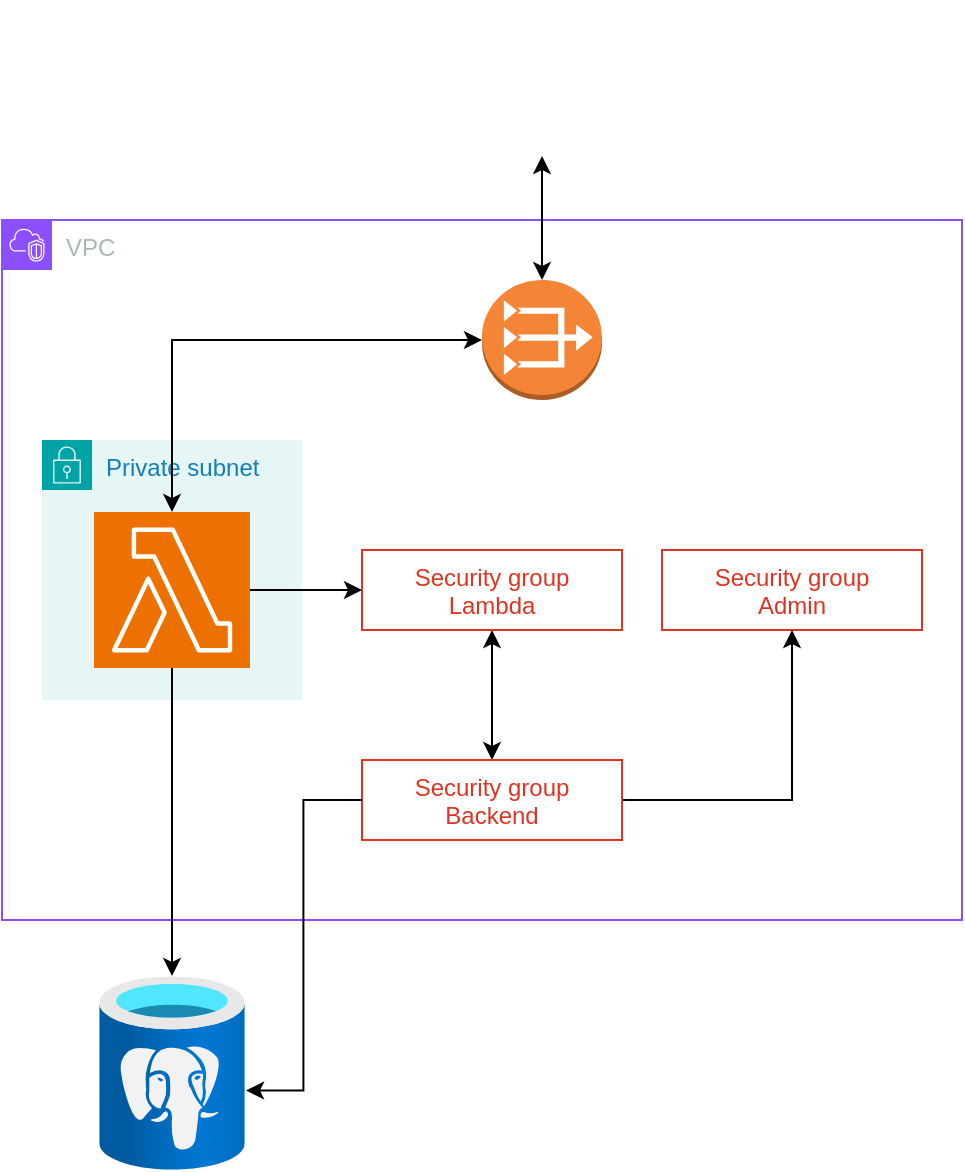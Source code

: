 <mxfile version="28.0.4">
  <diagram name="Página-1" id="Do6CwwoS5lAHycvBRSP7">
    <mxGraphModel dx="1042" dy="527" grid="1" gridSize="10" guides="1" tooltips="1" connect="1" arrows="1" fold="1" page="1" pageScale="1" pageWidth="827" pageHeight="1169" math="0" shadow="0">
      <root>
        <mxCell id="0" />
        <mxCell id="1" parent="0" />
        <mxCell id="8XK25_7-PPXwvnAfFsZI-1" value="VPC" style="points=[[0,0],[0.25,0],[0.5,0],[0.75,0],[1,0],[1,0.25],[1,0.5],[1,0.75],[1,1],[0.75,1],[0.5,1],[0.25,1],[0,1],[0,0.75],[0,0.5],[0,0.25]];outlineConnect=0;gradientColor=none;html=1;whiteSpace=wrap;fontSize=12;fontStyle=0;container=1;pointerEvents=0;collapsible=0;recursiveResize=0;shape=mxgraph.aws4.group;grIcon=mxgraph.aws4.group_vpc2;strokeColor=#8C4FFF;fillColor=none;verticalAlign=top;align=left;spacingLeft=30;fontColor=#AAB7B8;dashed=0;" vertex="1" parent="1">
          <mxGeometry x="100" y="110" width="480" height="350" as="geometry" />
        </mxCell>
        <mxCell id="8XK25_7-PPXwvnAfFsZI-2" value="Private subnet" style="points=[[0,0],[0.25,0],[0.5,0],[0.75,0],[1,0],[1,0.25],[1,0.5],[1,0.75],[1,1],[0.75,1],[0.5,1],[0.25,1],[0,1],[0,0.75],[0,0.5],[0,0.25]];outlineConnect=0;gradientColor=none;html=1;whiteSpace=wrap;fontSize=12;fontStyle=0;container=1;pointerEvents=0;collapsible=0;recursiveResize=0;shape=mxgraph.aws4.group;grIcon=mxgraph.aws4.group_security_group;grStroke=0;strokeColor=#00A4A6;fillColor=#E6F6F7;verticalAlign=top;align=left;spacingLeft=30;fontColor=#147EBA;dashed=0;" vertex="1" parent="8XK25_7-PPXwvnAfFsZI-1">
          <mxGeometry x="20" y="110" width="130" height="130" as="geometry" />
        </mxCell>
        <mxCell id="8XK25_7-PPXwvnAfFsZI-14" value="" style="sketch=0;points=[[0,0,0],[0.25,0,0],[0.5,0,0],[0.75,0,0],[1,0,0],[0,1,0],[0.25,1,0],[0.5,1,0],[0.75,1,0],[1,1,0],[0,0.25,0],[0,0.5,0],[0,0.75,0],[1,0.25,0],[1,0.5,0],[1,0.75,0]];outlineConnect=0;fontColor=#232F3E;fillColor=#ED7100;strokeColor=#ffffff;dashed=0;verticalLabelPosition=bottom;verticalAlign=top;align=center;html=1;fontSize=12;fontStyle=0;aspect=fixed;shape=mxgraph.aws4.resourceIcon;resIcon=mxgraph.aws4.lambda;" vertex="1" parent="8XK25_7-PPXwvnAfFsZI-2">
          <mxGeometry x="26" y="36" width="78" height="78" as="geometry" />
        </mxCell>
        <mxCell id="8XK25_7-PPXwvnAfFsZI-25" style="edgeStyle=orthogonalEdgeStyle;rounded=0;orthogonalLoop=1;jettySize=auto;html=1;startArrow=classic;startFill=1;" edge="1" parent="8XK25_7-PPXwvnAfFsZI-1" source="8XK25_7-PPXwvnAfFsZI-18" target="8XK25_7-PPXwvnAfFsZI-14">
          <mxGeometry relative="1" as="geometry" />
        </mxCell>
        <mxCell id="8XK25_7-PPXwvnAfFsZI-18" value="" style="outlineConnect=0;dashed=0;verticalLabelPosition=bottom;verticalAlign=top;align=center;html=1;shape=mxgraph.aws3.vpc_nat_gateway;fillColor=#F58536;gradientColor=none;" vertex="1" parent="8XK25_7-PPXwvnAfFsZI-1">
          <mxGeometry x="240" y="30" width="60" height="60" as="geometry" />
        </mxCell>
        <mxCell id="8XK25_7-PPXwvnAfFsZI-4" value="Security group&lt;br&gt;Admin" style="fillColor=none;strokeColor=#DD3522;verticalAlign=top;fontStyle=0;fontColor=#DD3522;whiteSpace=wrap;html=1;" vertex="1" parent="8XK25_7-PPXwvnAfFsZI-1">
          <mxGeometry x="330" y="165" width="130" height="40" as="geometry" />
        </mxCell>
        <mxCell id="8XK25_7-PPXwvnAfFsZI-12" style="edgeStyle=orthogonalEdgeStyle;rounded=0;orthogonalLoop=1;jettySize=auto;html=1;entryX=0.5;entryY=1;entryDx=0;entryDy=0;" edge="1" parent="8XK25_7-PPXwvnAfFsZI-1" source="8XK25_7-PPXwvnAfFsZI-5" target="8XK25_7-PPXwvnAfFsZI-4">
          <mxGeometry relative="1" as="geometry" />
        </mxCell>
        <mxCell id="8XK25_7-PPXwvnAfFsZI-27" style="edgeStyle=orthogonalEdgeStyle;rounded=0;orthogonalLoop=1;jettySize=auto;html=1;entryX=0.5;entryY=1;entryDx=0;entryDy=0;startArrow=classic;startFill=1;" edge="1" parent="8XK25_7-PPXwvnAfFsZI-1" source="8XK25_7-PPXwvnAfFsZI-5" target="8XK25_7-PPXwvnAfFsZI-6">
          <mxGeometry relative="1" as="geometry" />
        </mxCell>
        <mxCell id="8XK25_7-PPXwvnAfFsZI-5" value="Security group&lt;br&gt;Backend" style="fillColor=none;strokeColor=#DD3522;verticalAlign=top;fontStyle=0;fontColor=#DD3522;whiteSpace=wrap;html=1;" vertex="1" parent="8XK25_7-PPXwvnAfFsZI-1">
          <mxGeometry x="180" y="270" width="130" height="40" as="geometry" />
        </mxCell>
        <mxCell id="8XK25_7-PPXwvnAfFsZI-6" value="Security group&lt;br&gt;Lambda" style="fillColor=none;strokeColor=#DD3522;verticalAlign=top;fontStyle=0;fontColor=#DD3522;whiteSpace=wrap;html=1;" vertex="1" parent="8XK25_7-PPXwvnAfFsZI-1">
          <mxGeometry x="180" y="165" width="130" height="40" as="geometry" />
        </mxCell>
        <mxCell id="8XK25_7-PPXwvnAfFsZI-26" style="edgeStyle=orthogonalEdgeStyle;rounded=0;orthogonalLoop=1;jettySize=auto;html=1;entryX=0;entryY=0.5;entryDx=0;entryDy=0;" edge="1" parent="8XK25_7-PPXwvnAfFsZI-1" source="8XK25_7-PPXwvnAfFsZI-14" target="8XK25_7-PPXwvnAfFsZI-6">
          <mxGeometry relative="1" as="geometry" />
        </mxCell>
        <mxCell id="8XK25_7-PPXwvnAfFsZI-13" value="" style="image;aspect=fixed;html=1;points=[];align=center;fontSize=12;image=img/lib/azure2/databases/Azure_Database_PostgreSQL_Server.svg;" vertex="1" parent="1">
          <mxGeometry x="148.63" y="488" width="72.75" height="97" as="geometry" />
        </mxCell>
        <mxCell id="8XK25_7-PPXwvnAfFsZI-23" style="edgeStyle=orthogonalEdgeStyle;rounded=0;orthogonalLoop=1;jettySize=auto;html=1;startArrow=classic;startFill=1;" edge="1" parent="1" source="8XK25_7-PPXwvnAfFsZI-22" target="8XK25_7-PPXwvnAfFsZI-18">
          <mxGeometry relative="1" as="geometry" />
        </mxCell>
        <mxCell id="8XK25_7-PPXwvnAfFsZI-22" value="" style="shape=image;html=1;verticalAlign=top;verticalLabelPosition=bottom;labelBackgroundColor=#ffffff;imageAspect=0;aspect=fixed;image=https://icons.diagrams.net/icon-cache1/For_Your_Interface__Free_Samples_-2968/Globe-1002.svg" vertex="1" parent="1">
          <mxGeometry x="331" width="78" height="78" as="geometry" />
        </mxCell>
        <mxCell id="8XK25_7-PPXwvnAfFsZI-24" style="edgeStyle=orthogonalEdgeStyle;rounded=0;orthogonalLoop=1;jettySize=auto;html=1;" edge="1" parent="1" source="8XK25_7-PPXwvnAfFsZI-14" target="8XK25_7-PPXwvnAfFsZI-13">
          <mxGeometry relative="1" as="geometry" />
        </mxCell>
        <mxCell id="8XK25_7-PPXwvnAfFsZI-28" style="edgeStyle=orthogonalEdgeStyle;rounded=0;orthogonalLoop=1;jettySize=auto;html=1;entryX=1.009;entryY=0.59;entryDx=0;entryDy=0;entryPerimeter=0;" edge="1" parent="1" source="8XK25_7-PPXwvnAfFsZI-5" target="8XK25_7-PPXwvnAfFsZI-13">
          <mxGeometry relative="1" as="geometry" />
        </mxCell>
      </root>
    </mxGraphModel>
  </diagram>
</mxfile>
